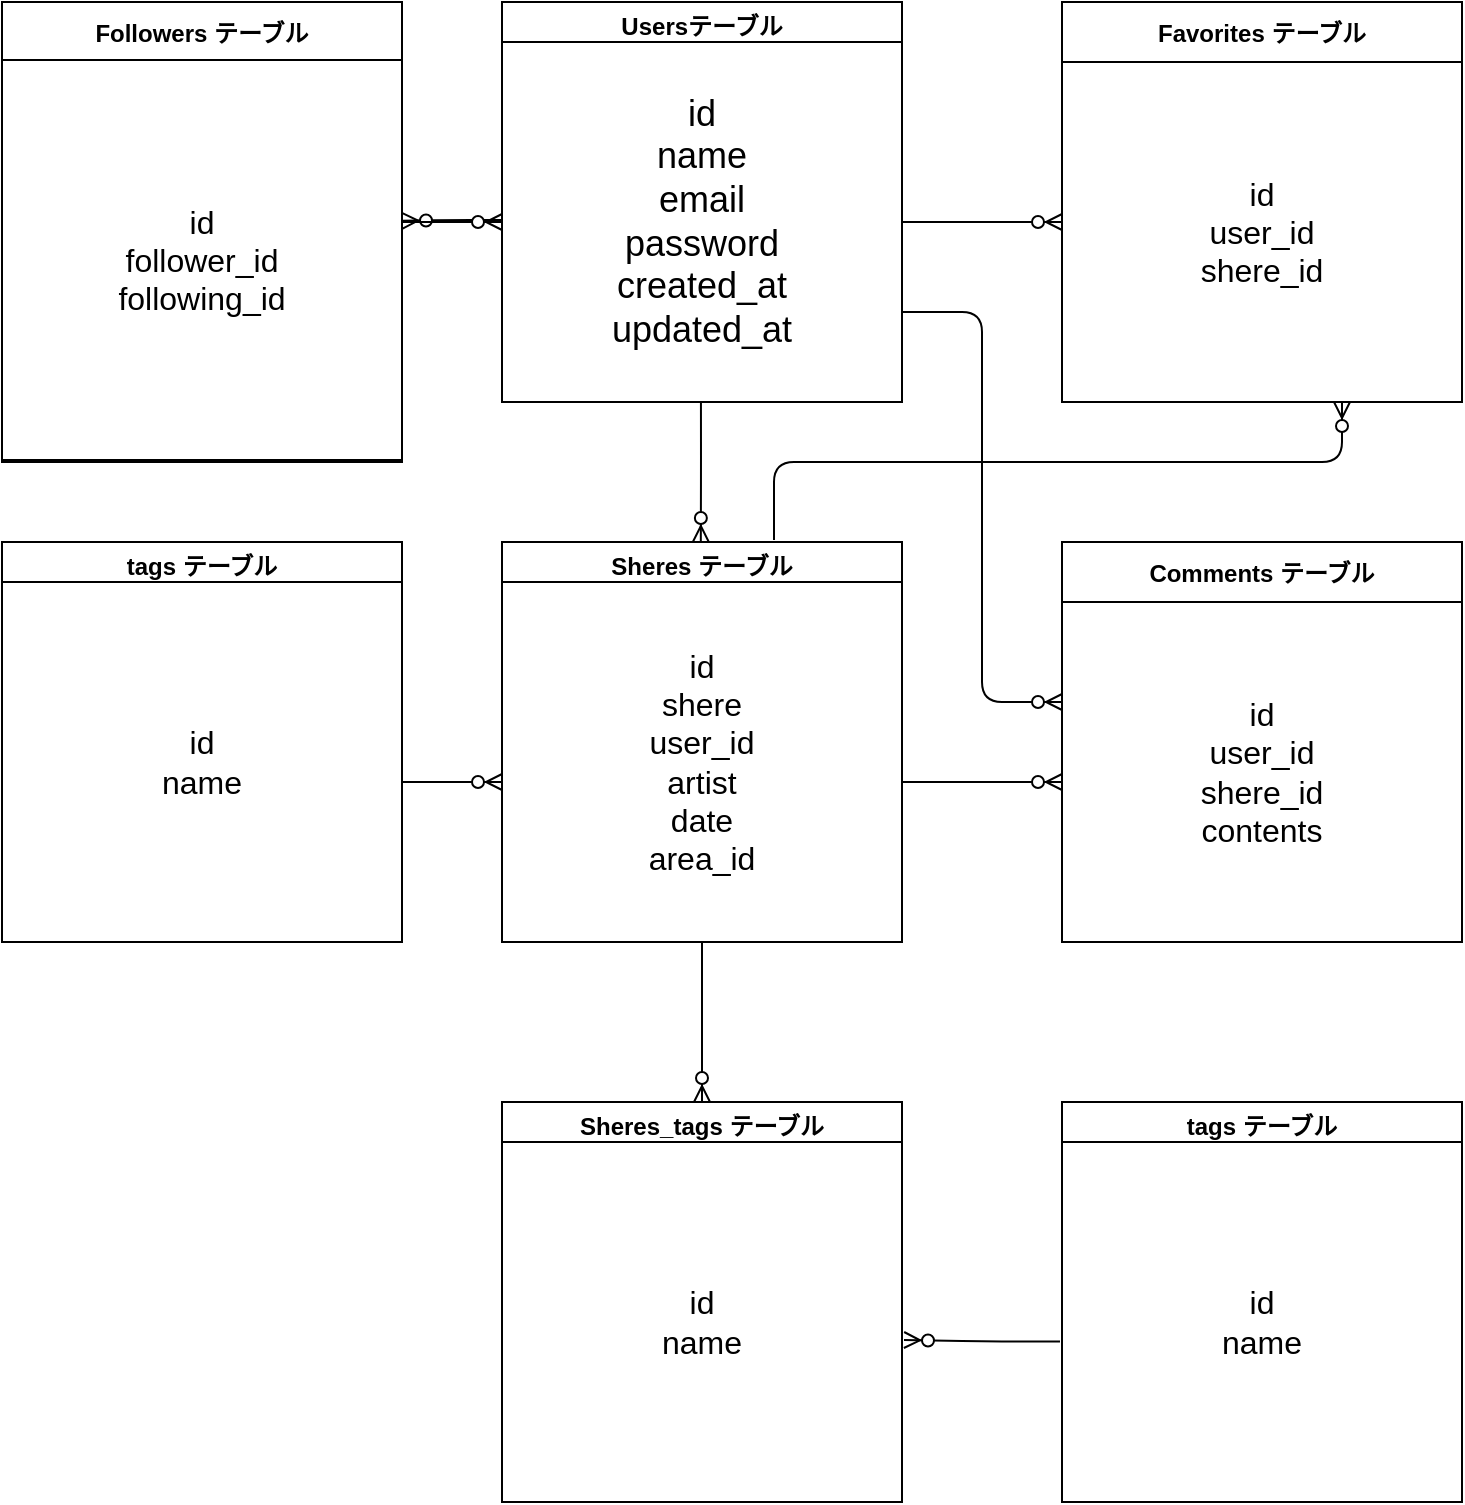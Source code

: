 <mxfile>
    <diagram id="R-BRPoTpZyhLY2aqib3g" name="Page-1">
        <mxGraphModel dx="602" dy="398" grid="1" gridSize="10" guides="1" tooltips="1" connect="1" arrows="1" fold="1" page="1" pageScale="1" pageWidth="827" pageHeight="1169" math="0" shadow="0">
            <root>
                <mxCell id="0"/>
                <mxCell id="1" parent="0"/>
                <mxCell id="eWRBQ8og8PCyrHXCpCZj-6" value="Usersテーブル" style="swimlane;" parent="1" vertex="1">
                    <mxGeometry x="300" y="10" width="200" height="200" as="geometry"/>
                </mxCell>
                <mxCell id="eWRBQ8og8PCyrHXCpCZj-7" value="&lt;font style=&quot;font-size: 18px&quot;&gt;id&lt;br&gt;name&lt;br&gt;email&lt;br&gt;password&lt;br&gt;created_at&lt;br&gt;updated_at&lt;/font&gt;" style="whiteSpace=wrap;html=1;" parent="eWRBQ8og8PCyrHXCpCZj-6" vertex="1">
                    <mxGeometry y="20" width="200" height="180" as="geometry"/>
                </mxCell>
                <mxCell id="9" value="" style="fontSize=12;html=1;endArrow=ERzeroToMany;endFill=1;edgeStyle=orthogonalEdgeStyle;entryX=1;entryY=0.5;entryDx=0;entryDy=0;" parent="eWRBQ8og8PCyrHXCpCZj-6" edge="1">
                    <mxGeometry width="100" height="100" relative="1" as="geometry">
                        <mxPoint y="109" as="sourcePoint"/>
                        <mxPoint x="-50" y="109.41" as="targetPoint"/>
                        <Array as="points">
                            <mxPoint x="-25" y="110"/>
                        </Array>
                    </mxGeometry>
                </mxCell>
                <mxCell id="6" value="" style="fontSize=12;html=1;endArrow=ERzeroToMany;endFill=1;edgeStyle=orthogonalEdgeStyle;" parent="1" edge="1">
                    <mxGeometry width="100" height="100" relative="1" as="geometry">
                        <mxPoint x="500" y="400" as="sourcePoint"/>
                        <mxPoint x="580" y="400" as="targetPoint"/>
                        <Array as="points">
                            <mxPoint x="540" y="400"/>
                        </Array>
                    </mxGeometry>
                </mxCell>
                <mxCell id="7" value="" style="fontSize=12;html=1;endArrow=ERzeroToMany;endFill=1;edgeStyle=orthogonalEdgeStyle;" parent="1" edge="1">
                    <mxGeometry width="100" height="100" relative="1" as="geometry">
                        <mxPoint x="399.47" y="210" as="sourcePoint"/>
                        <mxPoint x="399.41" y="280" as="targetPoint"/>
                        <Array as="points">
                            <mxPoint x="399.47" y="240"/>
                            <mxPoint x="399.47" y="240"/>
                        </Array>
                    </mxGeometry>
                </mxCell>
                <mxCell id="23" value="Sheres テーブル" style="swimlane;" vertex="1" parent="1">
                    <mxGeometry x="300.0" y="280" width="200.0" height="200" as="geometry"/>
                </mxCell>
                <mxCell id="54" value="&lt;font size=&quot;3&quot;&gt;id&lt;br&gt;shere&lt;br&gt;user_id&lt;br&gt;artist&lt;br&gt;date&lt;br&gt;area_id&lt;br&gt;&lt;/font&gt;" style="rounded=0;whiteSpace=wrap;html=1;" vertex="1" parent="23">
                    <mxGeometry y="20" width="200" height="180" as="geometry"/>
                </mxCell>
                <mxCell id="24" value="Favorites テーブル" style="swimlane;startSize=30;" vertex="1" parent="1">
                    <mxGeometry x="580" y="10" width="200" height="200" as="geometry"/>
                </mxCell>
                <mxCell id="49" value="&lt;font size=&quot;3&quot;&gt;id&lt;br&gt;user_id&lt;br&gt;shere_id&lt;br&gt;&lt;/font&gt;" style="rounded=0;whiteSpace=wrap;html=1;" vertex="1" parent="24">
                    <mxGeometry y="30" width="200" height="170" as="geometry"/>
                </mxCell>
                <mxCell id="29" value="Comments テーブル" style="swimlane;startSize=30;" vertex="1" parent="1">
                    <mxGeometry x="580" y="280" width="200" height="200" as="geometry"/>
                </mxCell>
                <mxCell id="48" value="&lt;font size=&quot;3&quot;&gt;id&lt;br&gt;user_id&lt;br&gt;shere_id&lt;br&gt;contents&lt;br&gt;&lt;/font&gt;" style="rounded=0;whiteSpace=wrap;html=1;" vertex="1" parent="29">
                    <mxGeometry y="30" width="200" height="170" as="geometry"/>
                </mxCell>
                <mxCell id="30" value="Followers テーブル" style="swimlane;startSize=30;" vertex="1" parent="1">
                    <mxGeometry x="50" y="10" width="200" height="230" as="geometry"/>
                </mxCell>
                <mxCell id="43" value="&lt;font size=&quot;3&quot;&gt;id&lt;br&gt;follower_id&lt;br&gt;following_id&lt;br&gt;&lt;/font&gt;" style="rounded=0;whiteSpace=wrap;html=1;" vertex="1" parent="30">
                    <mxGeometry y="29" width="200" height="200" as="geometry"/>
                </mxCell>
                <mxCell id="31" value="" style="fontSize=12;html=1;endArrow=ERzeroToMany;endFill=1;edgeStyle=orthogonalEdgeStyle;" edge="1" parent="1">
                    <mxGeometry width="100" height="100" relative="1" as="geometry">
                        <mxPoint x="250" y="120" as="sourcePoint"/>
                        <mxPoint x="300" y="120" as="targetPoint"/>
                        <Array as="points">
                            <mxPoint x="285" y="120"/>
                        </Array>
                    </mxGeometry>
                </mxCell>
                <mxCell id="35" value="tags テーブル" style="swimlane;" vertex="1" parent="1">
                    <mxGeometry x="50.0" y="280" width="200.0" height="200" as="geometry"/>
                </mxCell>
                <mxCell id="53" value="&lt;font size=&quot;3&quot;&gt;id&lt;br&gt;name&lt;br&gt;&lt;/font&gt;" style="rounded=0;whiteSpace=wrap;html=1;" vertex="1" parent="35">
                    <mxGeometry y="20" width="200" height="180" as="geometry"/>
                </mxCell>
                <mxCell id="37" value="" style="fontSize=12;html=1;endArrow=ERzeroToMany;endFill=1;edgeStyle=orthogonalEdgeStyle;exitX=1;exitY=0.75;exitDx=0;exitDy=0;" edge="1" parent="1" source="eWRBQ8og8PCyrHXCpCZj-7">
                    <mxGeometry width="100" height="100" relative="1" as="geometry">
                        <mxPoint x="730" y="480" as="sourcePoint"/>
                        <mxPoint x="580" y="360" as="targetPoint"/>
                        <Array as="points">
                            <mxPoint x="540" y="165"/>
                            <mxPoint x="540" y="360"/>
                        </Array>
                    </mxGeometry>
                </mxCell>
                <mxCell id="38" value="" style="fontSize=12;html=1;endArrow=ERzeroToMany;endFill=1;edgeStyle=orthogonalEdgeStyle;" edge="1" parent="1">
                    <mxGeometry width="100" height="100" relative="1" as="geometry">
                        <mxPoint x="436" y="279" as="sourcePoint"/>
                        <mxPoint x="720" y="210" as="targetPoint"/>
                        <Array as="points">
                            <mxPoint x="436" y="279"/>
                            <mxPoint x="436" y="240"/>
                            <mxPoint x="720" y="240"/>
                        </Array>
                    </mxGeometry>
                </mxCell>
                <mxCell id="39" value="" style="fontSize=12;html=1;endArrow=ERzeroToMany;endFill=1;edgeStyle=orthogonalEdgeStyle;" edge="1" parent="1">
                    <mxGeometry width="100" height="100" relative="1" as="geometry">
                        <mxPoint x="250" y="400" as="sourcePoint"/>
                        <mxPoint x="300" y="400" as="targetPoint"/>
                        <Array as="points">
                            <mxPoint x="285" y="400"/>
                        </Array>
                    </mxGeometry>
                </mxCell>
                <mxCell id="40" value="" style="fontSize=12;html=1;endArrow=ERzeroToMany;endFill=1;edgeStyle=orthogonalEdgeStyle;" edge="1" parent="1">
                    <mxGeometry width="100" height="100" relative="1" as="geometry">
                        <mxPoint x="500.0" y="120" as="sourcePoint"/>
                        <mxPoint x="580.0" y="120" as="targetPoint"/>
                        <Array as="points">
                            <mxPoint x="540" y="120"/>
                        </Array>
                    </mxGeometry>
                </mxCell>
                <mxCell id="55" value="Sheres_tags テーブル" style="swimlane;" vertex="1" parent="1">
                    <mxGeometry x="300.0" y="560" width="200.0" height="200" as="geometry"/>
                </mxCell>
                <mxCell id="56" value="&lt;font size=&quot;3&quot;&gt;id&lt;br&gt;name&lt;br&gt;&lt;/font&gt;" style="rounded=0;whiteSpace=wrap;html=1;" vertex="1" parent="55">
                    <mxGeometry y="20" width="200" height="180" as="geometry"/>
                </mxCell>
                <mxCell id="57" value="" style="fontSize=12;html=1;endArrow=ERzeroToMany;endFill=1;edgeStyle=orthogonalEdgeStyle;entryX=0.5;entryY=0;entryDx=0;entryDy=0;" edge="1" parent="1" target="55">
                    <mxGeometry width="100" height="100" relative="1" as="geometry">
                        <mxPoint x="400" y="480" as="sourcePoint"/>
                        <mxPoint x="470" y="520" as="targetPoint"/>
                        <Array as="points">
                            <mxPoint x="400" y="510"/>
                            <mxPoint x="400" y="510"/>
                        </Array>
                    </mxGeometry>
                </mxCell>
                <mxCell id="58" value="" style="fontSize=12;html=1;endArrow=ERzeroToMany;endFill=1;edgeStyle=orthogonalEdgeStyle;exitX=-0.005;exitY=0.554;exitDx=0;exitDy=0;exitPerimeter=0;" edge="1" parent="1" source="60">
                    <mxGeometry width="100" height="100" relative="1" as="geometry">
                        <mxPoint x="409.0" y="570" as="sourcePoint"/>
                        <mxPoint x="501" y="679" as="targetPoint"/>
                        <Array as="points">
                            <mxPoint x="540" y="680"/>
                        </Array>
                    </mxGeometry>
                </mxCell>
                <mxCell id="59" value="tags テーブル" style="swimlane;" vertex="1" parent="1">
                    <mxGeometry x="580" y="560" width="200.0" height="200" as="geometry"/>
                </mxCell>
                <mxCell id="60" value="&lt;font size=&quot;3&quot;&gt;id&lt;br&gt;name&lt;br&gt;&lt;/font&gt;" style="rounded=0;whiteSpace=wrap;html=1;" vertex="1" parent="59">
                    <mxGeometry y="20" width="200" height="180" as="geometry"/>
                </mxCell>
            </root>
        </mxGraphModel>
    </diagram>
</mxfile>